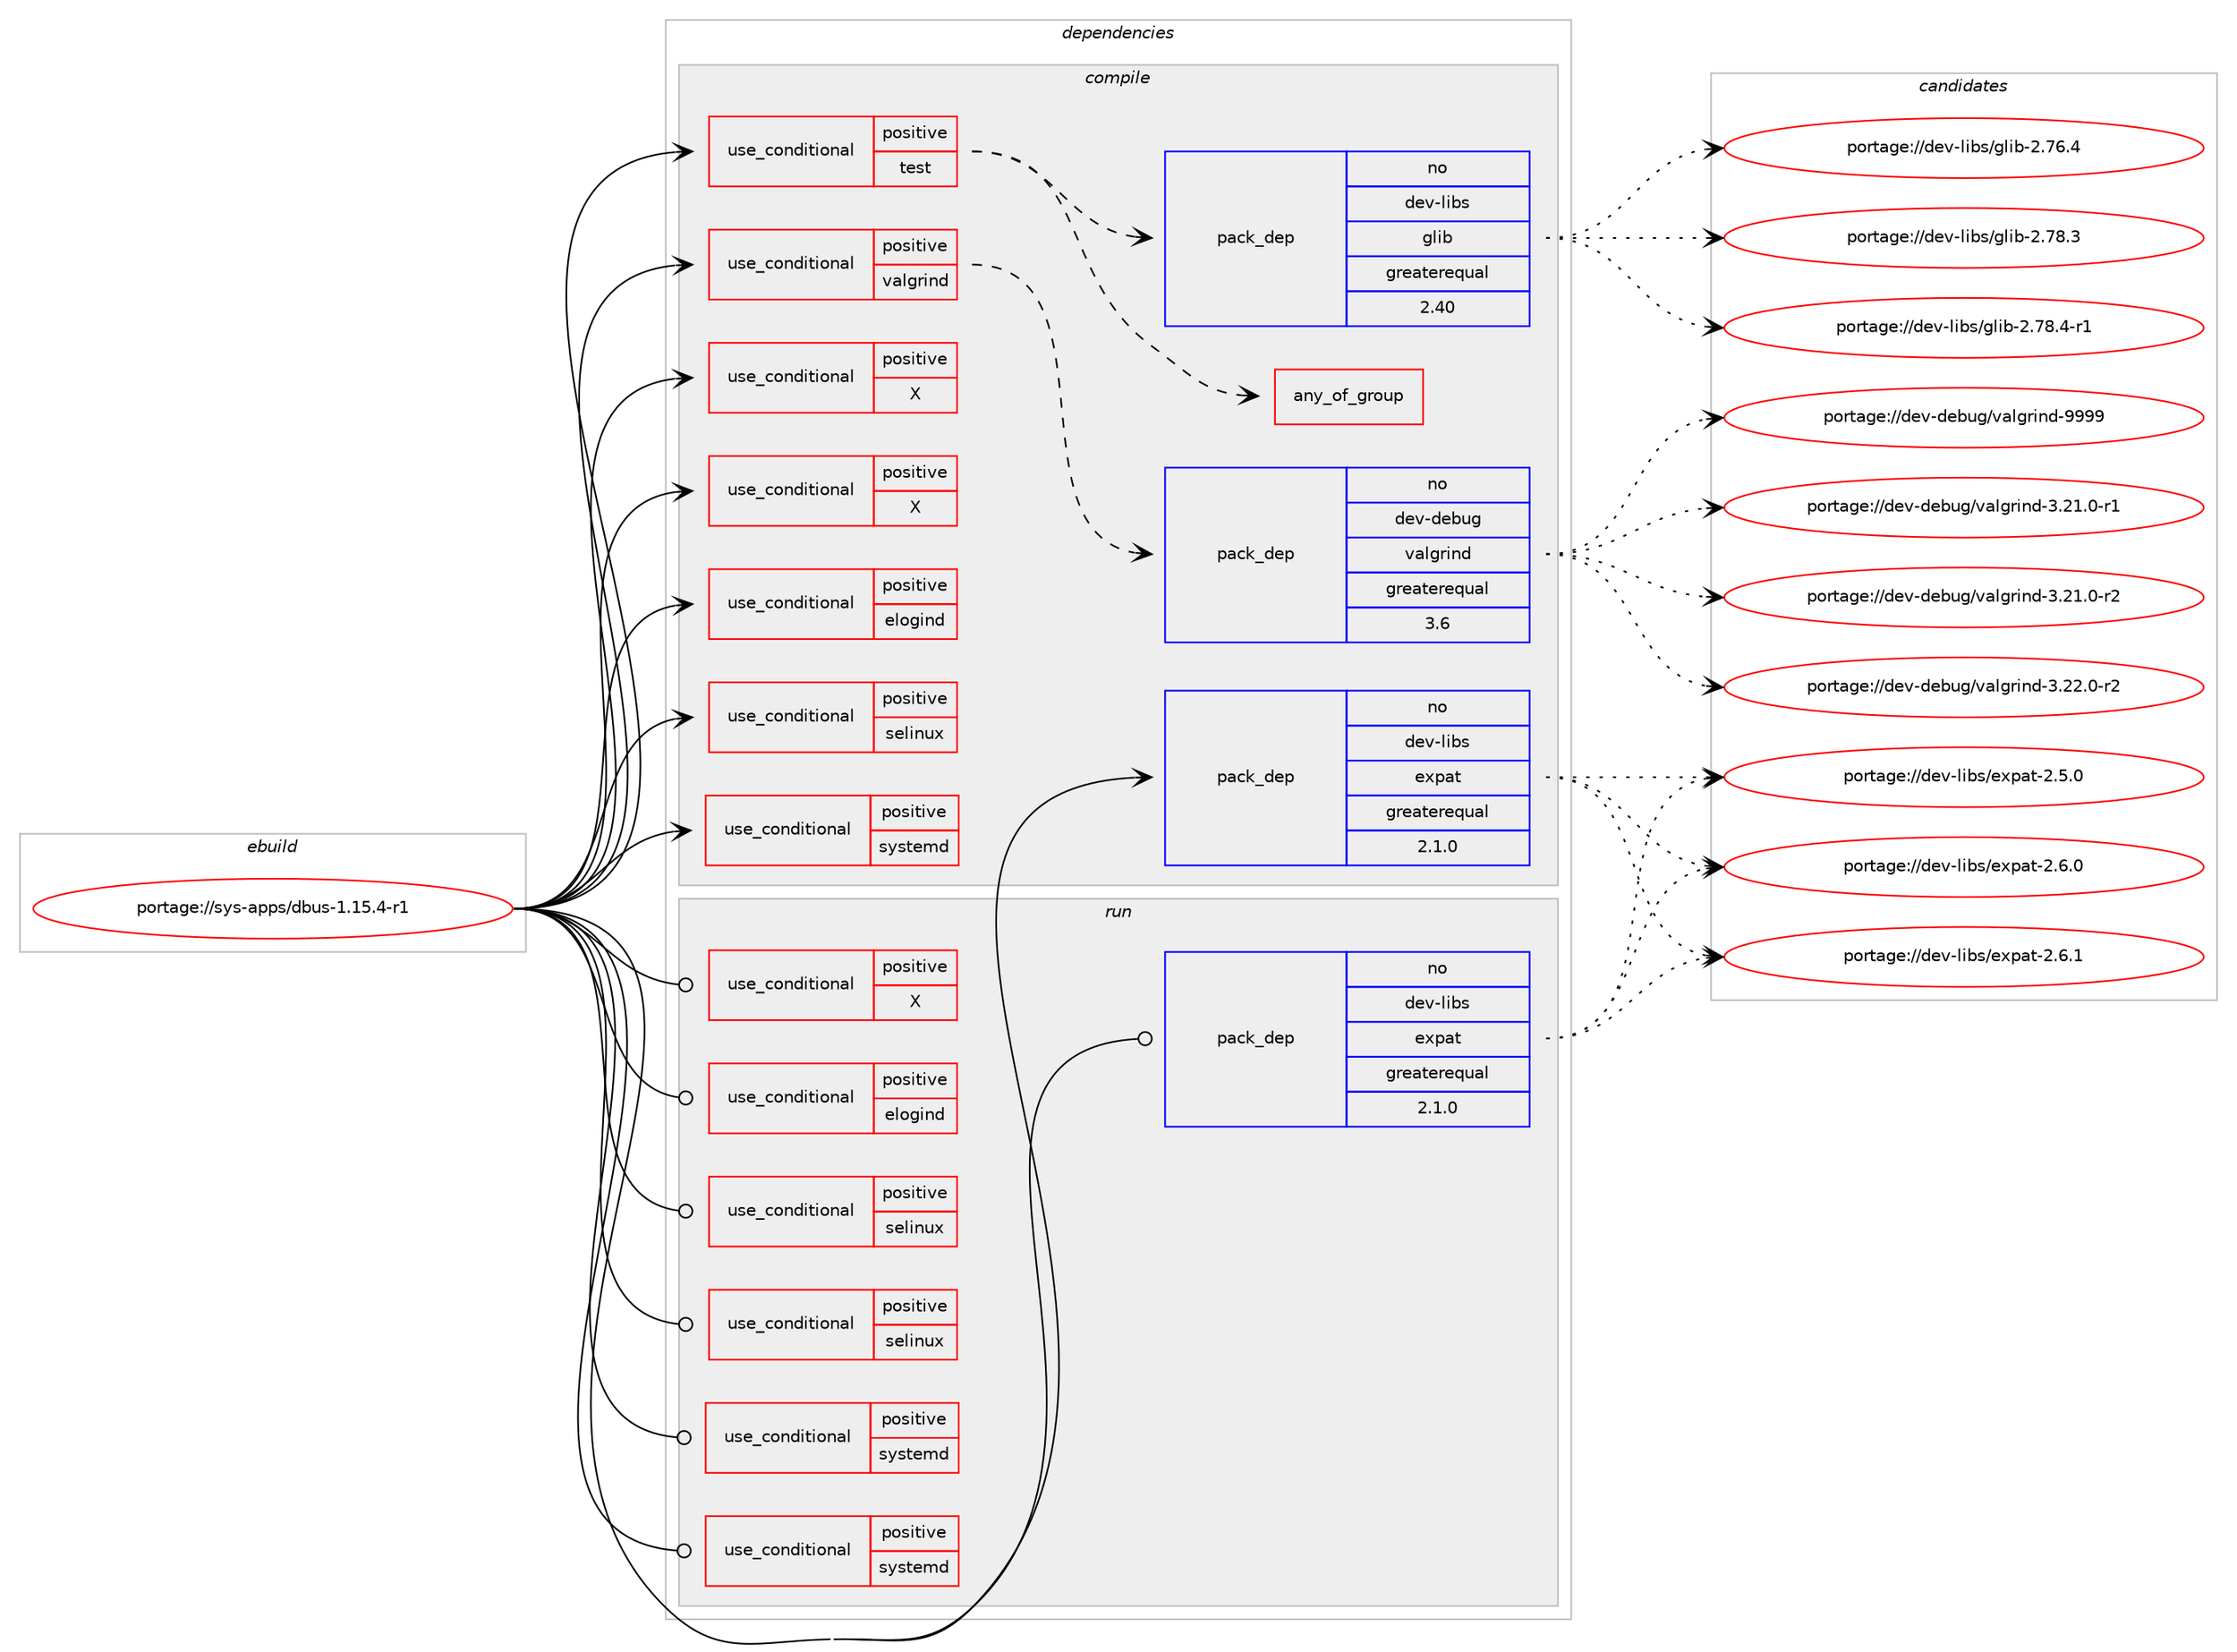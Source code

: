 digraph prolog {

# *************
# Graph options
# *************

newrank=true;
concentrate=true;
compound=true;
graph [rankdir=LR,fontname=Helvetica,fontsize=10,ranksep=1.5];#, ranksep=2.5, nodesep=0.2];
edge  [arrowhead=vee];
node  [fontname=Helvetica,fontsize=10];

# **********
# The ebuild
# **********

subgraph cluster_leftcol {
color=gray;
rank=same;
label=<<i>ebuild</i>>;
id [label="portage://sys-apps/dbus-1.15.4-r1", color=red, width=4, href="../sys-apps/dbus-1.15.4-r1.svg"];
}

# ****************
# The dependencies
# ****************

subgraph cluster_midcol {
color=gray;
label=<<i>dependencies</i>>;
subgraph cluster_compile {
fillcolor="#eeeeee";
style=filled;
label=<<i>compile</i>>;
subgraph cond9642 {
dependency13439 [label=<<TABLE BORDER="0" CELLBORDER="1" CELLSPACING="0" CELLPADDING="4"><TR><TD ROWSPAN="3" CELLPADDING="10">use_conditional</TD></TR><TR><TD>positive</TD></TR><TR><TD>X</TD></TR></TABLE>>, shape=none, color=red];
# *** BEGIN UNKNOWN DEPENDENCY TYPE (TODO) ***
# dependency13439 -> package_dependency(portage://sys-apps/dbus-1.15.4-r1,install,no,x11-base,xorg-proto,none,[,,],[],[])
# *** END UNKNOWN DEPENDENCY TYPE (TODO) ***

}
id:e -> dependency13439:w [weight=20,style="solid",arrowhead="vee"];
subgraph cond9643 {
dependency13440 [label=<<TABLE BORDER="0" CELLBORDER="1" CELLSPACING="0" CELLPADDING="4"><TR><TD ROWSPAN="3" CELLPADDING="10">use_conditional</TD></TR><TR><TD>positive</TD></TR><TR><TD>X</TD></TR></TABLE>>, shape=none, color=red];
# *** BEGIN UNKNOWN DEPENDENCY TYPE (TODO) ***
# dependency13440 -> package_dependency(portage://sys-apps/dbus-1.15.4-r1,install,no,x11-libs,libX11,none,[,,],[],[])
# *** END UNKNOWN DEPENDENCY TYPE (TODO) ***

# *** BEGIN UNKNOWN DEPENDENCY TYPE (TODO) ***
# dependency13440 -> package_dependency(portage://sys-apps/dbus-1.15.4-r1,install,no,x11-libs,libXt,none,[,,],[],[])
# *** END UNKNOWN DEPENDENCY TYPE (TODO) ***

}
id:e -> dependency13440:w [weight=20,style="solid",arrowhead="vee"];
subgraph cond9644 {
dependency13441 [label=<<TABLE BORDER="0" CELLBORDER="1" CELLSPACING="0" CELLPADDING="4"><TR><TD ROWSPAN="3" CELLPADDING="10">use_conditional</TD></TR><TR><TD>positive</TD></TR><TR><TD>elogind</TD></TR></TABLE>>, shape=none, color=red];
# *** BEGIN UNKNOWN DEPENDENCY TYPE (TODO) ***
# dependency13441 -> package_dependency(portage://sys-apps/dbus-1.15.4-r1,install,no,sys-auth,elogind,none,[,,],[],[])
# *** END UNKNOWN DEPENDENCY TYPE (TODO) ***

}
id:e -> dependency13441:w [weight=20,style="solid",arrowhead="vee"];
subgraph cond9645 {
dependency13442 [label=<<TABLE BORDER="0" CELLBORDER="1" CELLSPACING="0" CELLPADDING="4"><TR><TD ROWSPAN="3" CELLPADDING="10">use_conditional</TD></TR><TR><TD>positive</TD></TR><TR><TD>selinux</TD></TR></TABLE>>, shape=none, color=red];
# *** BEGIN UNKNOWN DEPENDENCY TYPE (TODO) ***
# dependency13442 -> package_dependency(portage://sys-apps/dbus-1.15.4-r1,install,no,sys-process,audit,none,[,,],[],[])
# *** END UNKNOWN DEPENDENCY TYPE (TODO) ***

# *** BEGIN UNKNOWN DEPENDENCY TYPE (TODO) ***
# dependency13442 -> package_dependency(portage://sys-apps/dbus-1.15.4-r1,install,no,sys-libs,libselinux,none,[,,],[],[])
# *** END UNKNOWN DEPENDENCY TYPE (TODO) ***

}
id:e -> dependency13442:w [weight=20,style="solid",arrowhead="vee"];
subgraph cond9646 {
dependency13443 [label=<<TABLE BORDER="0" CELLBORDER="1" CELLSPACING="0" CELLPADDING="4"><TR><TD ROWSPAN="3" CELLPADDING="10">use_conditional</TD></TR><TR><TD>positive</TD></TR><TR><TD>systemd</TD></TR></TABLE>>, shape=none, color=red];
# *** BEGIN UNKNOWN DEPENDENCY TYPE (TODO) ***
# dependency13443 -> package_dependency(portage://sys-apps/dbus-1.15.4-r1,install,no,sys-apps,systemd,none,[,,],[slot(0),equal],[])
# *** END UNKNOWN DEPENDENCY TYPE (TODO) ***

}
id:e -> dependency13443:w [weight=20,style="solid",arrowhead="vee"];
subgraph cond9647 {
dependency13444 [label=<<TABLE BORDER="0" CELLBORDER="1" CELLSPACING="0" CELLPADDING="4"><TR><TD ROWSPAN="3" CELLPADDING="10">use_conditional</TD></TR><TR><TD>positive</TD></TR><TR><TD>test</TD></TR></TABLE>>, shape=none, color=red];
subgraph any135 {
dependency13445 [label=<<TABLE BORDER="0" CELLBORDER="1" CELLSPACING="0" CELLPADDING="4"><TR><TD CELLPADDING="10">any_of_group</TD></TR></TABLE>>, shape=none, color=red];# *** BEGIN UNKNOWN DEPENDENCY TYPE (TODO) ***
# dependency13445 -> package_dependency(portage://sys-apps/dbus-1.15.4-r1,install,no,dev-lang,python,none,[,,],[slot(3.12)],[])
# *** END UNKNOWN DEPENDENCY TYPE (TODO) ***

# *** BEGIN UNKNOWN DEPENDENCY TYPE (TODO) ***
# dependency13445 -> package_dependency(portage://sys-apps/dbus-1.15.4-r1,install,no,dev-lang,python,none,[,,],[slot(3.11)],[])
# *** END UNKNOWN DEPENDENCY TYPE (TODO) ***

# *** BEGIN UNKNOWN DEPENDENCY TYPE (TODO) ***
# dependency13445 -> package_dependency(portage://sys-apps/dbus-1.15.4-r1,install,no,dev-lang,python,none,[,,],[slot(3.10)],[])
# *** END UNKNOWN DEPENDENCY TYPE (TODO) ***

}
dependency13444:e -> dependency13445:w [weight=20,style="dashed",arrowhead="vee"];
subgraph pack3661 {
dependency13446 [label=<<TABLE BORDER="0" CELLBORDER="1" CELLSPACING="0" CELLPADDING="4" WIDTH="220"><TR><TD ROWSPAN="6" CELLPADDING="30">pack_dep</TD></TR><TR><TD WIDTH="110">no</TD></TR><TR><TD>dev-libs</TD></TR><TR><TD>glib</TD></TR><TR><TD>greaterequal</TD></TR><TR><TD>2.40</TD></TR></TABLE>>, shape=none, color=blue];
}
dependency13444:e -> dependency13446:w [weight=20,style="dashed",arrowhead="vee"];
}
id:e -> dependency13444:w [weight=20,style="solid",arrowhead="vee"];
subgraph cond9648 {
dependency13447 [label=<<TABLE BORDER="0" CELLBORDER="1" CELLSPACING="0" CELLPADDING="4"><TR><TD ROWSPAN="3" CELLPADDING="10">use_conditional</TD></TR><TR><TD>positive</TD></TR><TR><TD>valgrind</TD></TR></TABLE>>, shape=none, color=red];
subgraph pack3662 {
dependency13448 [label=<<TABLE BORDER="0" CELLBORDER="1" CELLSPACING="0" CELLPADDING="4" WIDTH="220"><TR><TD ROWSPAN="6" CELLPADDING="30">pack_dep</TD></TR><TR><TD WIDTH="110">no</TD></TR><TR><TD>dev-debug</TD></TR><TR><TD>valgrind</TD></TR><TR><TD>greaterequal</TD></TR><TR><TD>3.6</TD></TR></TABLE>>, shape=none, color=blue];
}
dependency13447:e -> dependency13448:w [weight=20,style="dashed",arrowhead="vee"];
}
id:e -> dependency13447:w [weight=20,style="solid",arrowhead="vee"];
subgraph pack3663 {
dependency13449 [label=<<TABLE BORDER="0" CELLBORDER="1" CELLSPACING="0" CELLPADDING="4" WIDTH="220"><TR><TD ROWSPAN="6" CELLPADDING="30">pack_dep</TD></TR><TR><TD WIDTH="110">no</TD></TR><TR><TD>dev-libs</TD></TR><TR><TD>expat</TD></TR><TR><TD>greaterequal</TD></TR><TR><TD>2.1.0</TD></TR></TABLE>>, shape=none, color=blue];
}
id:e -> dependency13449:w [weight=20,style="solid",arrowhead="vee"];
# *** BEGIN UNKNOWN DEPENDENCY TYPE (TODO) ***
# id -> package_dependency(portage://sys-apps/dbus-1.15.4-r1,install,no,dev-libs,expat,none,[,,],[],[])
# *** END UNKNOWN DEPENDENCY TYPE (TODO) ***

}
subgraph cluster_compileandrun {
fillcolor="#eeeeee";
style=filled;
label=<<i>compile and run</i>>;
}
subgraph cluster_run {
fillcolor="#eeeeee";
style=filled;
label=<<i>run</i>>;
subgraph cond9649 {
dependency13450 [label=<<TABLE BORDER="0" CELLBORDER="1" CELLSPACING="0" CELLPADDING="4"><TR><TD ROWSPAN="3" CELLPADDING="10">use_conditional</TD></TR><TR><TD>positive</TD></TR><TR><TD>X</TD></TR></TABLE>>, shape=none, color=red];
# *** BEGIN UNKNOWN DEPENDENCY TYPE (TODO) ***
# dependency13450 -> package_dependency(portage://sys-apps/dbus-1.15.4-r1,run,no,x11-libs,libX11,none,[,,],[],[])
# *** END UNKNOWN DEPENDENCY TYPE (TODO) ***

# *** BEGIN UNKNOWN DEPENDENCY TYPE (TODO) ***
# dependency13450 -> package_dependency(portage://sys-apps/dbus-1.15.4-r1,run,no,x11-libs,libXt,none,[,,],[],[])
# *** END UNKNOWN DEPENDENCY TYPE (TODO) ***

}
id:e -> dependency13450:w [weight=20,style="solid",arrowhead="odot"];
subgraph cond9650 {
dependency13451 [label=<<TABLE BORDER="0" CELLBORDER="1" CELLSPACING="0" CELLPADDING="4"><TR><TD ROWSPAN="3" CELLPADDING="10">use_conditional</TD></TR><TR><TD>positive</TD></TR><TR><TD>elogind</TD></TR></TABLE>>, shape=none, color=red];
# *** BEGIN UNKNOWN DEPENDENCY TYPE (TODO) ***
# dependency13451 -> package_dependency(portage://sys-apps/dbus-1.15.4-r1,run,no,sys-auth,elogind,none,[,,],[],[])
# *** END UNKNOWN DEPENDENCY TYPE (TODO) ***

}
id:e -> dependency13451:w [weight=20,style="solid",arrowhead="odot"];
subgraph cond9651 {
dependency13452 [label=<<TABLE BORDER="0" CELLBORDER="1" CELLSPACING="0" CELLPADDING="4"><TR><TD ROWSPAN="3" CELLPADDING="10">use_conditional</TD></TR><TR><TD>positive</TD></TR><TR><TD>selinux</TD></TR></TABLE>>, shape=none, color=red];
# *** BEGIN UNKNOWN DEPENDENCY TYPE (TODO) ***
# dependency13452 -> package_dependency(portage://sys-apps/dbus-1.15.4-r1,run,no,sec-policy,selinux-dbus,none,[,,],[],[])
# *** END UNKNOWN DEPENDENCY TYPE (TODO) ***

}
id:e -> dependency13452:w [weight=20,style="solid",arrowhead="odot"];
subgraph cond9652 {
dependency13453 [label=<<TABLE BORDER="0" CELLBORDER="1" CELLSPACING="0" CELLPADDING="4"><TR><TD ROWSPAN="3" CELLPADDING="10">use_conditional</TD></TR><TR><TD>positive</TD></TR><TR><TD>selinux</TD></TR></TABLE>>, shape=none, color=red];
# *** BEGIN UNKNOWN DEPENDENCY TYPE (TODO) ***
# dependency13453 -> package_dependency(portage://sys-apps/dbus-1.15.4-r1,run,no,sys-process,audit,none,[,,],[],[])
# *** END UNKNOWN DEPENDENCY TYPE (TODO) ***

# *** BEGIN UNKNOWN DEPENDENCY TYPE (TODO) ***
# dependency13453 -> package_dependency(portage://sys-apps/dbus-1.15.4-r1,run,no,sys-libs,libselinux,none,[,,],[],[])
# *** END UNKNOWN DEPENDENCY TYPE (TODO) ***

}
id:e -> dependency13453:w [weight=20,style="solid",arrowhead="odot"];
subgraph cond9653 {
dependency13454 [label=<<TABLE BORDER="0" CELLBORDER="1" CELLSPACING="0" CELLPADDING="4"><TR><TD ROWSPAN="3" CELLPADDING="10">use_conditional</TD></TR><TR><TD>positive</TD></TR><TR><TD>systemd</TD></TR></TABLE>>, shape=none, color=red];
# *** BEGIN UNKNOWN DEPENDENCY TYPE (TODO) ***
# dependency13454 -> package_dependency(portage://sys-apps/dbus-1.15.4-r1,run,no,sys-apps,systemd,none,[,,],[slot(0),equal],[])
# *** END UNKNOWN DEPENDENCY TYPE (TODO) ***

}
id:e -> dependency13454:w [weight=20,style="solid",arrowhead="odot"];
subgraph cond9654 {
dependency13455 [label=<<TABLE BORDER="0" CELLBORDER="1" CELLSPACING="0" CELLPADDING="4"><TR><TD ROWSPAN="3" CELLPADDING="10">use_conditional</TD></TR><TR><TD>positive</TD></TR><TR><TD>systemd</TD></TR></TABLE>>, shape=none, color=red];
# *** BEGIN UNKNOWN DEPENDENCY TYPE (TODO) ***
# dependency13455 -> package_dependency(portage://sys-apps/dbus-1.15.4-r1,run,no,virtual,tmpfiles,none,[,,],[],[])
# *** END UNKNOWN DEPENDENCY TYPE (TODO) ***

}
id:e -> dependency13455:w [weight=20,style="solid",arrowhead="odot"];
# *** BEGIN UNKNOWN DEPENDENCY TYPE (TODO) ***
# id -> package_dependency(portage://sys-apps/dbus-1.15.4-r1,run,no,acct-user,messagebus,none,[,,],[],[])
# *** END UNKNOWN DEPENDENCY TYPE (TODO) ***

subgraph pack3664 {
dependency13456 [label=<<TABLE BORDER="0" CELLBORDER="1" CELLSPACING="0" CELLPADDING="4" WIDTH="220"><TR><TD ROWSPAN="6" CELLPADDING="30">pack_dep</TD></TR><TR><TD WIDTH="110">no</TD></TR><TR><TD>dev-libs</TD></TR><TR><TD>expat</TD></TR><TR><TD>greaterequal</TD></TR><TR><TD>2.1.0</TD></TR></TABLE>>, shape=none, color=blue];
}
id:e -> dependency13456:w [weight=20,style="solid",arrowhead="odot"];
}
}

# **************
# The candidates
# **************

subgraph cluster_choices {
rank=same;
color=gray;
label=<<i>candidates</i>>;

subgraph choice3661 {
color=black;
nodesep=1;
choice1001011184510810598115471031081059845504655544652 [label="portage://dev-libs/glib-2.76.4", color=red, width=4,href="../dev-libs/glib-2.76.4.svg"];
choice1001011184510810598115471031081059845504655564651 [label="portage://dev-libs/glib-2.78.3", color=red, width=4,href="../dev-libs/glib-2.78.3.svg"];
choice10010111845108105981154710310810598455046555646524511449 [label="portage://dev-libs/glib-2.78.4-r1", color=red, width=4,href="../dev-libs/glib-2.78.4-r1.svg"];
dependency13446:e -> choice1001011184510810598115471031081059845504655544652:w [style=dotted,weight="100"];
dependency13446:e -> choice1001011184510810598115471031081059845504655564651:w [style=dotted,weight="100"];
dependency13446:e -> choice10010111845108105981154710310810598455046555646524511449:w [style=dotted,weight="100"];
}
subgraph choice3662 {
color=black;
nodesep=1;
choice10010111845100101981171034711897108103114105110100455146504946484511449 [label="portage://dev-debug/valgrind-3.21.0-r1", color=red, width=4,href="../dev-debug/valgrind-3.21.0-r1.svg"];
choice10010111845100101981171034711897108103114105110100455146504946484511450 [label="portage://dev-debug/valgrind-3.21.0-r2", color=red, width=4,href="../dev-debug/valgrind-3.21.0-r2.svg"];
choice10010111845100101981171034711897108103114105110100455146505046484511450 [label="portage://dev-debug/valgrind-3.22.0-r2", color=red, width=4,href="../dev-debug/valgrind-3.22.0-r2.svg"];
choice100101118451001019811710347118971081031141051101004557575757 [label="portage://dev-debug/valgrind-9999", color=red, width=4,href="../dev-debug/valgrind-9999.svg"];
dependency13448:e -> choice10010111845100101981171034711897108103114105110100455146504946484511449:w [style=dotted,weight="100"];
dependency13448:e -> choice10010111845100101981171034711897108103114105110100455146504946484511450:w [style=dotted,weight="100"];
dependency13448:e -> choice10010111845100101981171034711897108103114105110100455146505046484511450:w [style=dotted,weight="100"];
dependency13448:e -> choice100101118451001019811710347118971081031141051101004557575757:w [style=dotted,weight="100"];
}
subgraph choice3663 {
color=black;
nodesep=1;
choice10010111845108105981154710112011297116455046534648 [label="portage://dev-libs/expat-2.5.0", color=red, width=4,href="../dev-libs/expat-2.5.0.svg"];
choice10010111845108105981154710112011297116455046544648 [label="portage://dev-libs/expat-2.6.0", color=red, width=4,href="../dev-libs/expat-2.6.0.svg"];
choice10010111845108105981154710112011297116455046544649 [label="portage://dev-libs/expat-2.6.1", color=red, width=4,href="../dev-libs/expat-2.6.1.svg"];
dependency13449:e -> choice10010111845108105981154710112011297116455046534648:w [style=dotted,weight="100"];
dependency13449:e -> choice10010111845108105981154710112011297116455046544648:w [style=dotted,weight="100"];
dependency13449:e -> choice10010111845108105981154710112011297116455046544649:w [style=dotted,weight="100"];
}
subgraph choice3664 {
color=black;
nodesep=1;
choice10010111845108105981154710112011297116455046534648 [label="portage://dev-libs/expat-2.5.0", color=red, width=4,href="../dev-libs/expat-2.5.0.svg"];
choice10010111845108105981154710112011297116455046544648 [label="portage://dev-libs/expat-2.6.0", color=red, width=4,href="../dev-libs/expat-2.6.0.svg"];
choice10010111845108105981154710112011297116455046544649 [label="portage://dev-libs/expat-2.6.1", color=red, width=4,href="../dev-libs/expat-2.6.1.svg"];
dependency13456:e -> choice10010111845108105981154710112011297116455046534648:w [style=dotted,weight="100"];
dependency13456:e -> choice10010111845108105981154710112011297116455046544648:w [style=dotted,weight="100"];
dependency13456:e -> choice10010111845108105981154710112011297116455046544649:w [style=dotted,weight="100"];
}
}

}
